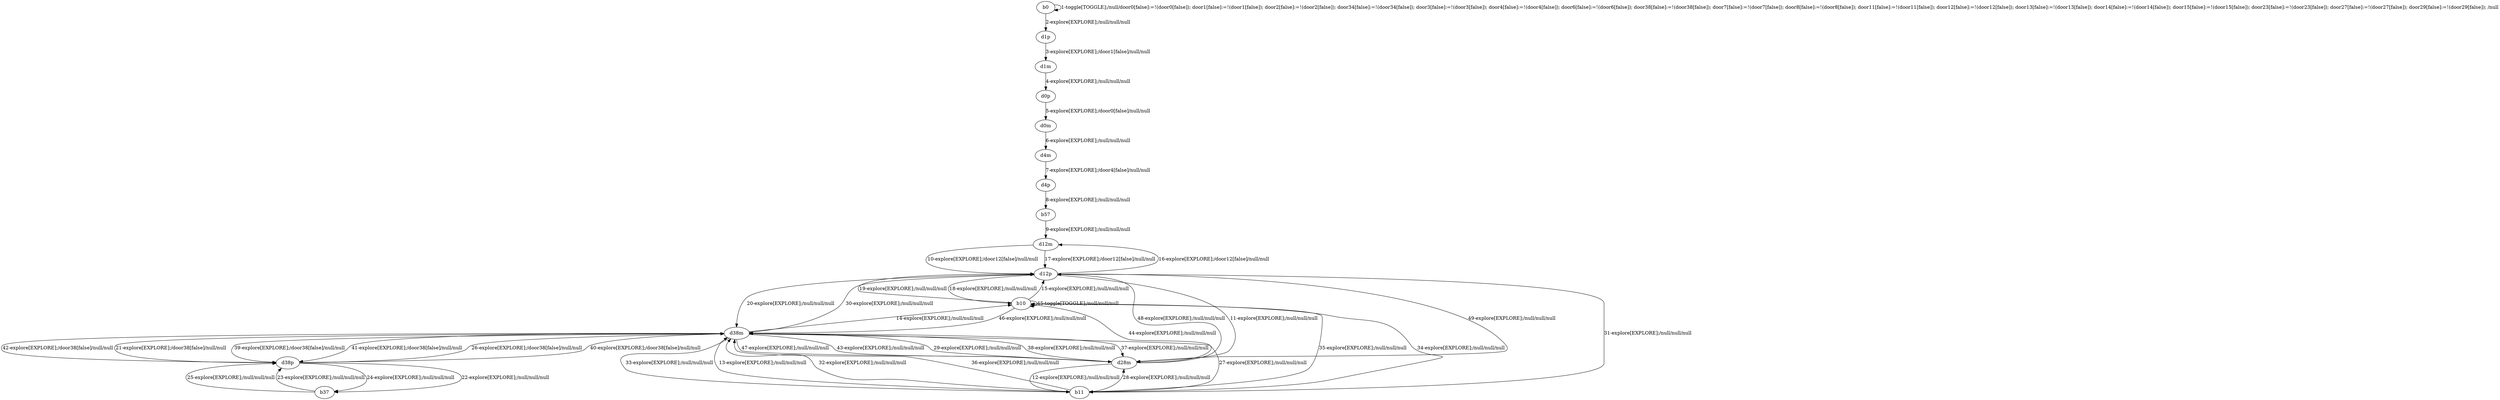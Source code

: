 # Total number of goals covered by this test: 1
# d38m --> d12p

digraph g {
"b0" -> "b0" [label = "1-toggle[TOGGLE];/null/door0[false]:=!(door0[false]); door1[false]:=!(door1[false]); door2[false]:=!(door2[false]); door34[false]:=!(door34[false]); door3[false]:=!(door3[false]); door4[false]:=!(door4[false]); door6[false]:=!(door6[false]); door38[false]:=!(door38[false]); door7[false]:=!(door7[false]); door8[false]:=!(door8[false]); door11[false]:=!(door11[false]); door12[false]:=!(door12[false]); door13[false]:=!(door13[false]); door14[false]:=!(door14[false]); door15[false]:=!(door15[false]); door23[false]:=!(door23[false]); door27[false]:=!(door27[false]); door29[false]:=!(door29[false]); /null"];
"b0" -> "d1p" [label = "2-explore[EXPLORE];/null/null/null"];
"d1p" -> "d1m" [label = "3-explore[EXPLORE];/door1[false]/null/null"];
"d1m" -> "d0p" [label = "4-explore[EXPLORE];/null/null/null"];
"d0p" -> "d0m" [label = "5-explore[EXPLORE];/door0[false]/null/null"];
"d0m" -> "d4m" [label = "6-explore[EXPLORE];/null/null/null"];
"d4m" -> "d4p" [label = "7-explore[EXPLORE];/door4[false]/null/null"];
"d4p" -> "b57" [label = "8-explore[EXPLORE];/null/null/null"];
"b57" -> "d12m" [label = "9-explore[EXPLORE];/null/null/null"];
"d12m" -> "d12p" [label = "10-explore[EXPLORE];/door12[false]/null/null"];
"d12p" -> "d28m" [label = "11-explore[EXPLORE];/null/null/null"];
"d28m" -> "b11" [label = "12-explore[EXPLORE];/null/null/null"];
"b11" -> "d38m" [label = "13-explore[EXPLORE];/null/null/null"];
"d38m" -> "b10" [label = "14-explore[EXPLORE];/null/null/null"];
"b10" -> "d12p" [label = "15-explore[EXPLORE];/null/null/null"];
"d12p" -> "d12m" [label = "16-explore[EXPLORE];/door12[false]/null/null"];
"d12m" -> "d12p" [label = "17-explore[EXPLORE];/door12[false]/null/null"];
"d12p" -> "b10" [label = "18-explore[EXPLORE];/null/null/null"];
"b10" -> "d12p" [label = "19-explore[EXPLORE];/null/null/null"];
"d12p" -> "d38m" [label = "20-explore[EXPLORE];/null/null/null"];
"d38m" -> "d38p" [label = "21-explore[EXPLORE];/door38[false]/null/null"];
"d38p" -> "b37" [label = "22-explore[EXPLORE];/null/null/null"];
"b37" -> "d38p" [label = "23-explore[EXPLORE];/null/null/null"];
"d38p" -> "b37" [label = "24-explore[EXPLORE];/null/null/null"];
"b37" -> "d38p" [label = "25-explore[EXPLORE];/null/null/null"];
"d38p" -> "d38m" [label = "26-explore[EXPLORE];/door38[false]/null/null"];
"d38m" -> "b11" [label = "27-explore[EXPLORE];/null/null/null"];
"b11" -> "d28m" [label = "28-explore[EXPLORE];/null/null/null"];
"d28m" -> "d38m" [label = "29-explore[EXPLORE];/null/null/null"];
"d38m" -> "d12p" [label = "30-explore[EXPLORE];/null/null/null"];
"d12p" -> "b11" [label = "31-explore[EXPLORE];/null/null/null"];
"b11" -> "d38m" [label = "32-explore[EXPLORE];/null/null/null"];
"d38m" -> "b11" [label = "33-explore[EXPLORE];/null/null/null"];
"b11" -> "b10" [label = "34-explore[EXPLORE];/null/null/null"];
"b10" -> "b11" [label = "35-explore[EXPLORE];/null/null/null"];
"b11" -> "d38m" [label = "36-explore[EXPLORE];/null/null/null"];
"d38m" -> "d28m" [label = "37-explore[EXPLORE];/null/null/null"];
"d28m" -> "d38m" [label = "38-explore[EXPLORE];/null/null/null"];
"d38m" -> "d38p" [label = "39-explore[EXPLORE];/door38[false]/null/null"];
"d38p" -> "d38m" [label = "40-explore[EXPLORE];/door38[false]/null/null"];
"d38m" -> "d38p" [label = "41-explore[EXPLORE];/door38[false]/null/null"];
"d38p" -> "d38m" [label = "42-explore[EXPLORE];/door38[false]/null/null"];
"d38m" -> "d28m" [label = "43-explore[EXPLORE];/null/null/null"];
"d28m" -> "b10" [label = "44-explore[EXPLORE];/null/null/null"];
"b10" -> "b10" [label = "45-toggle[TOGGLE];/null/null/null"];
"b10" -> "d38m" [label = "46-explore[EXPLORE];/null/null/null"];
"d38m" -> "d28m" [label = "47-explore[EXPLORE];/null/null/null"];
"d28m" -> "d12p" [label = "48-explore[EXPLORE];/null/null/null"];
"d12p" -> "d28m" [label = "49-explore[EXPLORE];/null/null/null"];
}